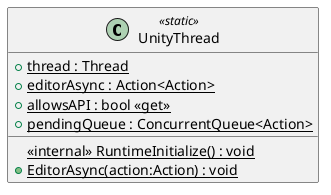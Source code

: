 @startuml
class UnityThread <<static>> {
    + {static} thread : Thread
    + {static} editorAsync : Action<Action>
    + {static} allowsAPI : bool <<get>>
    + {static} pendingQueue : ConcurrentQueue<Action>
    <<internal>> {static} RuntimeInitialize() : void
    + {static} EditorAsync(action:Action) : void
}
@enduml
